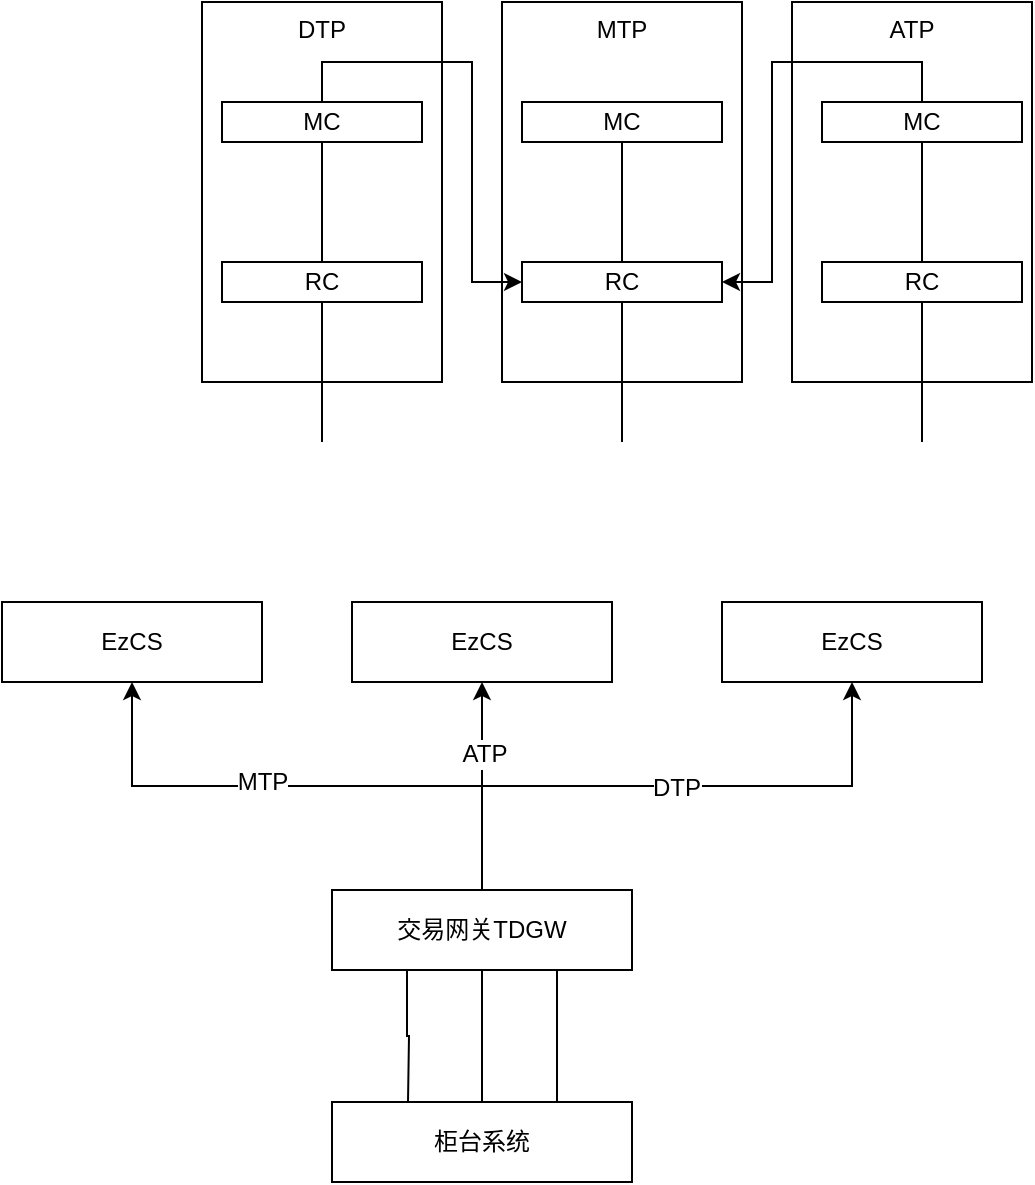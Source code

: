 <mxfile version="10.9.4" type="github"><diagram id="mcYDglCYg44QsOjVbK4n" name="Page-1"><mxGraphModel dx="946" dy="542" grid="1" gridSize="10" guides="1" tooltips="1" connect="1" arrows="1" fold="1" page="1" pageScale="1" pageWidth="827" pageHeight="1169" math="0" shadow="0"><root><mxCell id="0"/><mxCell id="1" parent="0"/><mxCell id="r8EfSsDem7IDbaVr5GXK-10" value="ATP" style="rounded=0;whiteSpace=wrap;html=1;verticalAlign=top;" parent="1" vertex="1"><mxGeometry x="535" y="100" width="120" height="190" as="geometry"/></mxCell><mxCell id="r8EfSsDem7IDbaVr5GXK-11" value="DTP" style="rounded=0;whiteSpace=wrap;html=1;verticalAlign=top;" parent="1" vertex="1"><mxGeometry x="240" y="100" width="120" height="190" as="geometry"/></mxCell><mxCell id="r8EfSsDem7IDbaVr5GXK-9" value="MTP" style="rounded=0;whiteSpace=wrap;html=1;verticalAlign=top;" parent="1" vertex="1"><mxGeometry x="390" y="100" width="120" height="190" as="geometry"/></mxCell><mxCell id="r8EfSsDem7IDbaVr5GXK-3" value="MC" style="rounded=0;whiteSpace=wrap;html=1;" parent="1" vertex="1"><mxGeometry x="400" y="150" width="100" height="20" as="geometry"/></mxCell><mxCell id="r8EfSsDem7IDbaVr5GXK-12" style="edgeStyle=orthogonalEdgeStyle;rounded=0;orthogonalLoop=1;jettySize=auto;html=1;endArrow=none;endFill=0;" parent="1" source="r8EfSsDem7IDbaVr5GXK-4" edge="1"><mxGeometry relative="1" as="geometry"><mxPoint x="450" y="320" as="targetPoint"/></mxGeometry></mxCell><mxCell id="r8EfSsDem7IDbaVr5GXK-13" style="edgeStyle=orthogonalEdgeStyle;rounded=0;orthogonalLoop=1;jettySize=auto;html=1;entryX=0.5;entryY=1;entryDx=0;entryDy=0;endArrow=none;endFill=0;" parent="1" source="r8EfSsDem7IDbaVr5GXK-4" target="r8EfSsDem7IDbaVr5GXK-3" edge="1"><mxGeometry relative="1" as="geometry"/></mxCell><mxCell id="r8EfSsDem7IDbaVr5GXK-4" value="RC" style="rounded=0;whiteSpace=wrap;html=1;" parent="1" vertex="1"><mxGeometry x="400" y="230" width="100" height="20" as="geometry"/></mxCell><mxCell id="CI6pUMbqW7xCVwjnYAU2-3" style="edgeStyle=orthogonalEdgeStyle;rounded=0;orthogonalLoop=1;jettySize=auto;html=1;exitX=0.5;exitY=0;exitDx=0;exitDy=0;entryX=1;entryY=0.5;entryDx=0;entryDy=0;" edge="1" parent="1" source="r8EfSsDem7IDbaVr5GXK-5" target="r8EfSsDem7IDbaVr5GXK-4"><mxGeometry relative="1" as="geometry"/></mxCell><mxCell id="r8EfSsDem7IDbaVr5GXK-5" value="MC" style="rounded=0;whiteSpace=wrap;html=1;" parent="1" vertex="1"><mxGeometry x="550" y="150" width="100" height="20" as="geometry"/></mxCell><mxCell id="r8EfSsDem7IDbaVr5GXK-14" style="edgeStyle=orthogonalEdgeStyle;rounded=0;orthogonalLoop=1;jettySize=auto;html=1;exitX=0.5;exitY=1;exitDx=0;exitDy=0;endArrow=none;endFill=0;" parent="1" source="r8EfSsDem7IDbaVr5GXK-6" edge="1"><mxGeometry relative="1" as="geometry"><mxPoint x="600" y="320" as="targetPoint"/></mxGeometry></mxCell><mxCell id="r8EfSsDem7IDbaVr5GXK-15" style="edgeStyle=orthogonalEdgeStyle;rounded=0;orthogonalLoop=1;jettySize=auto;html=1;entryX=0.5;entryY=1;entryDx=0;entryDy=0;endArrow=none;endFill=0;" parent="1" source="r8EfSsDem7IDbaVr5GXK-6" target="r8EfSsDem7IDbaVr5GXK-5" edge="1"><mxGeometry relative="1" as="geometry"/></mxCell><mxCell id="r8EfSsDem7IDbaVr5GXK-6" value="RC" style="rounded=0;whiteSpace=wrap;html=1;" parent="1" vertex="1"><mxGeometry x="550" y="230" width="100" height="20" as="geometry"/></mxCell><mxCell id="CI6pUMbqW7xCVwjnYAU2-4" style="edgeStyle=orthogonalEdgeStyle;rounded=0;orthogonalLoop=1;jettySize=auto;html=1;entryX=0;entryY=0.5;entryDx=0;entryDy=0;exitX=0.5;exitY=0;exitDx=0;exitDy=0;" edge="1" parent="1" source="r8EfSsDem7IDbaVr5GXK-7" target="r8EfSsDem7IDbaVr5GXK-4"><mxGeometry relative="1" as="geometry"/></mxCell><mxCell id="r8EfSsDem7IDbaVr5GXK-7" value="MC" style="rounded=0;whiteSpace=wrap;html=1;" parent="1" vertex="1"><mxGeometry x="250" y="150" width="100" height="20" as="geometry"/></mxCell><mxCell id="r8EfSsDem7IDbaVr5GXK-16" style="edgeStyle=orthogonalEdgeStyle;rounded=0;orthogonalLoop=1;jettySize=auto;html=1;endArrow=none;endFill=0;" parent="1" source="r8EfSsDem7IDbaVr5GXK-8" edge="1"><mxGeometry relative="1" as="geometry"><mxPoint x="300" y="320" as="targetPoint"/></mxGeometry></mxCell><mxCell id="r8EfSsDem7IDbaVr5GXK-17" style="edgeStyle=orthogonalEdgeStyle;rounded=0;orthogonalLoop=1;jettySize=auto;html=1;entryX=0.5;entryY=1;entryDx=0;entryDy=0;endArrow=none;endFill=0;" parent="1" source="r8EfSsDem7IDbaVr5GXK-8" target="r8EfSsDem7IDbaVr5GXK-7" edge="1"><mxGeometry relative="1" as="geometry"/></mxCell><mxCell id="r8EfSsDem7IDbaVr5GXK-8" value="RC" style="rounded=0;whiteSpace=wrap;html=1;" parent="1" vertex="1"><mxGeometry x="250" y="230" width="100" height="20" as="geometry"/></mxCell><mxCell id="CI6pUMbqW7xCVwjnYAU2-5" value="EzCS" style="rounded=0;whiteSpace=wrap;html=1;" vertex="1" parent="1"><mxGeometry x="140" y="400" width="130" height="40" as="geometry"/></mxCell><mxCell id="CI6pUMbqW7xCVwjnYAU2-6" value="EzCS" style="rounded=0;whiteSpace=wrap;html=1;" vertex="1" parent="1"><mxGeometry x="315" y="400" width="130" height="40" as="geometry"/></mxCell><mxCell id="CI6pUMbqW7xCVwjnYAU2-7" value="EzCS" style="rounded=0;whiteSpace=wrap;html=1;" vertex="1" parent="1"><mxGeometry x="500" y="400" width="130" height="40" as="geometry"/></mxCell><mxCell id="CI6pUMbqW7xCVwjnYAU2-9" style="edgeStyle=orthogonalEdgeStyle;rounded=0;orthogonalLoop=1;jettySize=auto;html=1;entryX=0.5;entryY=1;entryDx=0;entryDy=0;exitX=0.5;exitY=0;exitDx=0;exitDy=0;" edge="1" parent="1" source="CI6pUMbqW7xCVwjnYAU2-8" target="CI6pUMbqW7xCVwjnYAU2-5"><mxGeometry relative="1" as="geometry"/></mxCell><mxCell id="CI6pUMbqW7xCVwjnYAU2-10" value="MTP" style="text;html=1;resizable=0;points=[];align=center;verticalAlign=middle;labelBackgroundColor=#ffffff;" vertex="1" connectable="0" parent="CI6pUMbqW7xCVwjnYAU2-9"><mxGeometry x="0.348" y="2" relative="1" as="geometry"><mxPoint x="26" y="-4" as="offset"/></mxGeometry></mxCell><mxCell id="CI6pUMbqW7xCVwjnYAU2-11" style="edgeStyle=orthogonalEdgeStyle;rounded=0;orthogonalLoop=1;jettySize=auto;html=1;entryX=0.5;entryY=1;entryDx=0;entryDy=0;" edge="1" parent="1" source="CI6pUMbqW7xCVwjnYAU2-8" target="CI6pUMbqW7xCVwjnYAU2-6"><mxGeometry relative="1" as="geometry"/></mxCell><mxCell id="CI6pUMbqW7xCVwjnYAU2-12" value="ATP" style="text;html=1;resizable=0;points=[];align=center;verticalAlign=middle;labelBackgroundColor=#ffffff;" vertex="1" connectable="0" parent="CI6pUMbqW7xCVwjnYAU2-11"><mxGeometry x="0.316" y="-1" relative="1" as="geometry"><mxPoint as="offset"/></mxGeometry></mxCell><mxCell id="CI6pUMbqW7xCVwjnYAU2-13" style="edgeStyle=orthogonalEdgeStyle;rounded=0;orthogonalLoop=1;jettySize=auto;html=1;entryX=0.5;entryY=1;entryDx=0;entryDy=0;exitX=0.5;exitY=0;exitDx=0;exitDy=0;" edge="1" parent="1" source="CI6pUMbqW7xCVwjnYAU2-8" target="CI6pUMbqW7xCVwjnYAU2-7"><mxGeometry relative="1" as="geometry"/></mxCell><mxCell id="CI6pUMbqW7xCVwjnYAU2-14" value="DTP" style="text;html=1;resizable=0;points=[];align=center;verticalAlign=middle;labelBackgroundColor=#ffffff;" vertex="1" connectable="0" parent="CI6pUMbqW7xCVwjnYAU2-13"><mxGeometry x="0.031" y="-1" relative="1" as="geometry"><mxPoint as="offset"/></mxGeometry></mxCell><mxCell id="CI6pUMbqW7xCVwjnYAU2-15" style="edgeStyle=orthogonalEdgeStyle;rounded=0;orthogonalLoop=1;jettySize=auto;html=1;exitX=0.25;exitY=1;exitDx=0;exitDy=0;endArrow=none;endFill=0;" edge="1" parent="1" source="CI6pUMbqW7xCVwjnYAU2-8"><mxGeometry relative="1" as="geometry"><mxPoint x="343" y="650" as="targetPoint"/></mxGeometry></mxCell><mxCell id="CI6pUMbqW7xCVwjnYAU2-17" style="edgeStyle=orthogonalEdgeStyle;rounded=0;orthogonalLoop=1;jettySize=auto;html=1;exitX=0.5;exitY=1;exitDx=0;exitDy=0;endArrow=none;endFill=0;" edge="1" parent="1" source="CI6pUMbqW7xCVwjnYAU2-8" target="CI6pUMbqW7xCVwjnYAU2-16"><mxGeometry relative="1" as="geometry"/></mxCell><mxCell id="CI6pUMbqW7xCVwjnYAU2-18" style="edgeStyle=orthogonalEdgeStyle;rounded=0;orthogonalLoop=1;jettySize=auto;html=1;exitX=0.75;exitY=1;exitDx=0;exitDy=0;entryX=0.75;entryY=0;entryDx=0;entryDy=0;endArrow=none;endFill=0;" edge="1" parent="1" source="CI6pUMbqW7xCVwjnYAU2-8" target="CI6pUMbqW7xCVwjnYAU2-16"><mxGeometry relative="1" as="geometry"/></mxCell><mxCell id="CI6pUMbqW7xCVwjnYAU2-8" value="交易网关TDGW" style="rounded=0;whiteSpace=wrap;html=1;" vertex="1" parent="1"><mxGeometry x="305" y="544" width="150" height="40" as="geometry"/></mxCell><mxCell id="CI6pUMbqW7xCVwjnYAU2-16" value="柜台系统" style="rounded=0;whiteSpace=wrap;html=1;" vertex="1" parent="1"><mxGeometry x="305" y="650" width="150" height="40" as="geometry"/></mxCell></root></mxGraphModel></diagram><diagram id="gUTvpro0UkQF2rGfzhNL" name="Page-2"><mxGraphModel dx="946" dy="616" grid="1" gridSize="10" guides="1" tooltips="1" connect="1" arrows="1" fold="1" page="1" pageScale="1" pageWidth="827" pageHeight="1169" math="0" shadow="0"><root><mxCell id="VnH0tPTDoJVzqUH2IEnc-0"/><mxCell id="VnH0tPTDoJVzqUH2IEnc-1" parent="VnH0tPTDoJVzqUH2IEnc-0"/><mxCell id="F9xkakGPTnqVstnkKKKP-0" value="EzCS" style="rounded=0;whiteSpace=wrap;html=1;" vertex="1" parent="VnH0tPTDoJVzqUH2IEnc-1"><mxGeometry x="135" y="80" width="130" height="40" as="geometry"/></mxCell><mxCell id="F9xkakGPTnqVstnkKKKP-1" value="EzCS" style="rounded=0;whiteSpace=wrap;html=1;" vertex="1" parent="VnH0tPTDoJVzqUH2IEnc-1"><mxGeometry x="310" y="80" width="130" height="40" as="geometry"/></mxCell><mxCell id="F9xkakGPTnqVstnkKKKP-2" value="EzCS" style="rounded=0;whiteSpace=wrap;html=1;" vertex="1" parent="VnH0tPTDoJVzqUH2IEnc-1"><mxGeometry x="495" y="80" width="130" height="40" as="geometry"/></mxCell><mxCell id="F9xkakGPTnqVstnkKKKP-3" style="edgeStyle=orthogonalEdgeStyle;rounded=0;orthogonalLoop=1;jettySize=auto;html=1;entryX=0.5;entryY=1;entryDx=0;entryDy=0;exitX=0.25;exitY=0;exitDx=0;exitDy=0;" edge="1" parent="VnH0tPTDoJVzqUH2IEnc-1" source="F9xkakGPTnqVstnkKKKP-12" target="F9xkakGPTnqVstnkKKKP-0"><mxGeometry relative="1" as="geometry"/></mxCell><mxCell id="F9xkakGPTnqVstnkKKKP-4" value="MTP" style="text;html=1;resizable=0;points=[];align=center;verticalAlign=middle;labelBackgroundColor=#ffffff;" vertex="1" connectable="0" parent="F9xkakGPTnqVstnkKKKP-3"><mxGeometry x="0.348" y="2" relative="1" as="geometry"><mxPoint x="26" y="-4" as="offset"/></mxGeometry></mxCell><mxCell id="F9xkakGPTnqVstnkKKKP-5" style="edgeStyle=orthogonalEdgeStyle;rounded=0;orthogonalLoop=1;jettySize=auto;html=1;entryX=0.5;entryY=1;entryDx=0;entryDy=0;" edge="1" parent="VnH0tPTDoJVzqUH2IEnc-1" source="F9xkakGPTnqVstnkKKKP-12" target="F9xkakGPTnqVstnkKKKP-1"><mxGeometry relative="1" as="geometry"/></mxCell><mxCell id="F9xkakGPTnqVstnkKKKP-6" value="ATP" style="text;html=1;resizable=0;points=[];align=center;verticalAlign=middle;labelBackgroundColor=#ffffff;" vertex="1" connectable="0" parent="F9xkakGPTnqVstnkKKKP-5"><mxGeometry x="0.316" y="-1" relative="1" as="geometry"><mxPoint as="offset"/></mxGeometry></mxCell><mxCell id="F9xkakGPTnqVstnkKKKP-7" style="edgeStyle=orthogonalEdgeStyle;rounded=0;orthogonalLoop=1;jettySize=auto;html=1;entryX=0.5;entryY=1;entryDx=0;entryDy=0;exitX=0.75;exitY=0;exitDx=0;exitDy=0;" edge="1" parent="VnH0tPTDoJVzqUH2IEnc-1" source="F9xkakGPTnqVstnkKKKP-12" target="F9xkakGPTnqVstnkKKKP-2"><mxGeometry relative="1" as="geometry"/></mxCell><mxCell id="F9xkakGPTnqVstnkKKKP-8" value="DTP" style="text;html=1;resizable=0;points=[];align=center;verticalAlign=middle;labelBackgroundColor=#ffffff;" vertex="1" connectable="0" parent="F9xkakGPTnqVstnkKKKP-7"><mxGeometry x="0.031" y="-1" relative="1" as="geometry"><mxPoint as="offset"/></mxGeometry></mxCell><mxCell id="F9xkakGPTnqVstnkKKKP-9" style="edgeStyle=orthogonalEdgeStyle;rounded=0;orthogonalLoop=1;jettySize=auto;html=1;exitX=0.25;exitY=1;exitDx=0;exitDy=0;endArrow=none;endFill=0;" edge="1" parent="VnH0tPTDoJVzqUH2IEnc-1" source="F9xkakGPTnqVstnkKKKP-12"><mxGeometry relative="1" as="geometry"><mxPoint x="338" y="330" as="targetPoint"/></mxGeometry></mxCell><mxCell id="F9xkakGPTnqVstnkKKKP-14" value="MTP" style="text;html=1;resizable=0;points=[];align=center;verticalAlign=middle;labelBackgroundColor=#ffffff;" vertex="1" connectable="0" parent="F9xkakGPTnqVstnkKKKP-9"><mxGeometry x="0.121" y="1" relative="1" as="geometry"><mxPoint as="offset"/></mxGeometry></mxCell><mxCell id="F9xkakGPTnqVstnkKKKP-10" style="edgeStyle=orthogonalEdgeStyle;rounded=0;orthogonalLoop=1;jettySize=auto;html=1;exitX=0.5;exitY=1;exitDx=0;exitDy=0;endArrow=none;endFill=0;" edge="1" parent="VnH0tPTDoJVzqUH2IEnc-1" source="F9xkakGPTnqVstnkKKKP-12" target="F9xkakGPTnqVstnkKKKP-13"><mxGeometry relative="1" as="geometry"/></mxCell><mxCell id="F9xkakGPTnqVstnkKKKP-15" value="ATP" style="text;html=1;resizable=0;points=[];align=center;verticalAlign=middle;labelBackgroundColor=#ffffff;" vertex="1" connectable="0" parent="F9xkakGPTnqVstnkKKKP-10"><mxGeometry x="-0.061" y="-1" relative="1" as="geometry"><mxPoint as="offset"/></mxGeometry></mxCell><mxCell id="F9xkakGPTnqVstnkKKKP-11" style="edgeStyle=orthogonalEdgeStyle;rounded=0;orthogonalLoop=1;jettySize=auto;html=1;exitX=0.75;exitY=1;exitDx=0;exitDy=0;entryX=0.75;entryY=0;entryDx=0;entryDy=0;endArrow=none;endFill=0;" edge="1" parent="VnH0tPTDoJVzqUH2IEnc-1" source="F9xkakGPTnqVstnkKKKP-12" target="F9xkakGPTnqVstnkKKKP-13"><mxGeometry relative="1" as="geometry"/></mxCell><mxCell id="F9xkakGPTnqVstnkKKKP-16" value="DTP" style="text;html=1;resizable=0;points=[];align=center;verticalAlign=middle;labelBackgroundColor=#ffffff;" vertex="1" connectable="0" parent="F9xkakGPTnqVstnkKKKP-11"><mxGeometry x="0.303" y="1" relative="1" as="geometry"><mxPoint x="-1" y="-7" as="offset"/></mxGeometry></mxCell><mxCell id="F9xkakGPTnqVstnkKKKP-12" value="交易网关TDGW" style="rounded=0;whiteSpace=wrap;html=1;" vertex="1" parent="VnH0tPTDoJVzqUH2IEnc-1"><mxGeometry x="300" y="224" width="150" height="40" as="geometry"/></mxCell><mxCell id="F9xkakGPTnqVstnkKKKP-13" value="柜台系统" style="rounded=0;whiteSpace=wrap;html=1;" vertex="1" parent="VnH0tPTDoJVzqUH2IEnc-1"><mxGeometry x="300" y="330" width="150" height="40" as="geometry"/></mxCell></root></mxGraphModel></diagram></mxfile>
